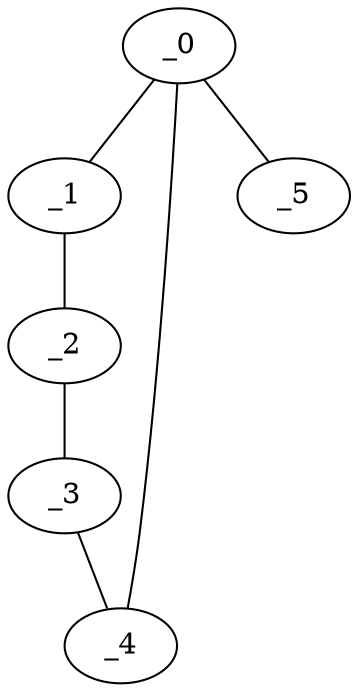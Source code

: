 graph MP1_0046 {
	_0	 [x="1.5",
		y="1.74"];
	_1	 [x="2.25669",
		y="3.05738"];
	_0 -- _1;
	_4	 [x="0.227289",
		y="3.49928"];
	_0 -- _4;
	_5	 [x="2.74524",
		y="1.82173"];
	_0 -- _5;
	_2	 [x="2.48582",
		y="0.540169"];
	_1 -- _2;
	_3	 [x="0.283537",
		y="0.0901628"];
	_2 -- _3;
	_3 -- _4;
}
